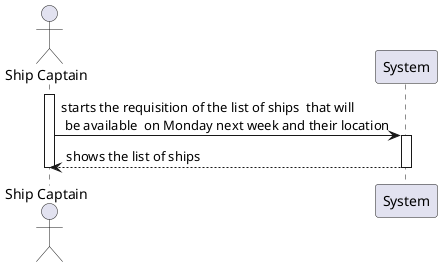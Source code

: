 @startuml
'https://plantuml.com/class-diagram
actor "Ship Captain" as SC
participant "System" as SY

activate SC
SC -> SY : starts the requisition of the list of ships  that will \n be available  on Monday next week and their location

activate SY
SY-->SC : shows the list of ships
deactivate SY
deactivate SC
@enduml